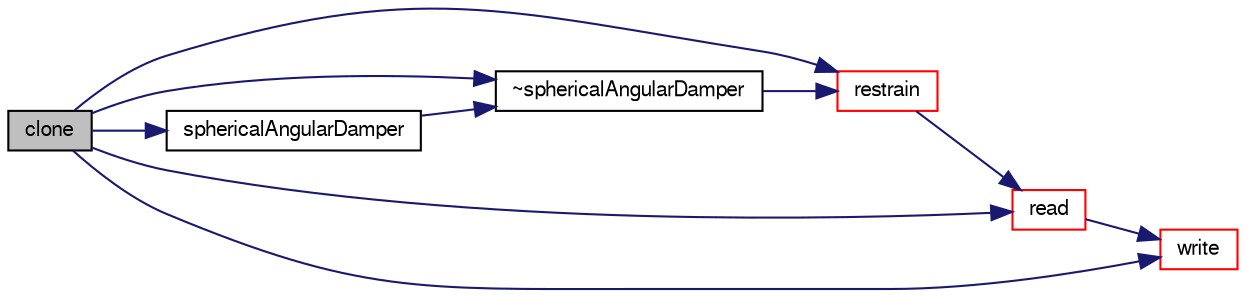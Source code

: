 digraph "clone"
{
  bgcolor="transparent";
  edge [fontname="FreeSans",fontsize="10",labelfontname="FreeSans",labelfontsize="10"];
  node [fontname="FreeSans",fontsize="10",shape=record];
  rankdir="LR";
  Node42 [label="clone",height=0.2,width=0.4,color="black", fillcolor="grey75", style="filled", fontcolor="black"];
  Node42 -> Node43 [color="midnightblue",fontsize="10",style="solid",fontname="FreeSans"];
  Node43 [label="read",height=0.2,width=0.4,color="red",URL="$a29518.html#affa21705bb326eaf3c87a5c6c1e56f3b",tooltip="Update properties from given dictionary. "];
  Node43 -> Node45 [color="midnightblue",fontsize="10",style="solid",fontname="FreeSans"];
  Node45 [label="write",height=0.2,width=0.4,color="red",URL="$a29518.html#a293fdfec8bdfbd5c3913ab4c9f3454ff",tooltip="Write. "];
  Node42 -> Node50 [color="midnightblue",fontsize="10",style="solid",fontname="FreeSans"];
  Node50 [label="restrain",height=0.2,width=0.4,color="red",URL="$a29518.html#a5a33f13a3b2e956e9be8cfaffc87a34b",tooltip="Calculate the restraint position, force and moment. "];
  Node50 -> Node43 [color="midnightblue",fontsize="10",style="solid",fontname="FreeSans"];
  Node42 -> Node59 [color="midnightblue",fontsize="10",style="solid",fontname="FreeSans"];
  Node59 [label="sphericalAngularDamper",height=0.2,width=0.4,color="black",URL="$a29518.html#ae71d1f1d47f506085faef80baf8810ee",tooltip="Construct from components. "];
  Node59 -> Node60 [color="midnightblue",fontsize="10",style="solid",fontname="FreeSans"];
  Node60 [label="~sphericalAngularDamper",height=0.2,width=0.4,color="black",URL="$a29518.html#a812cfece7ab7c9a41c0a7ed5f3b29d25",tooltip="Destructor. "];
  Node60 -> Node50 [color="midnightblue",fontsize="10",style="solid",fontname="FreeSans"];
  Node42 -> Node45 [color="midnightblue",fontsize="10",style="solid",fontname="FreeSans"];
  Node42 -> Node60 [color="midnightblue",fontsize="10",style="solid",fontname="FreeSans"];
}
